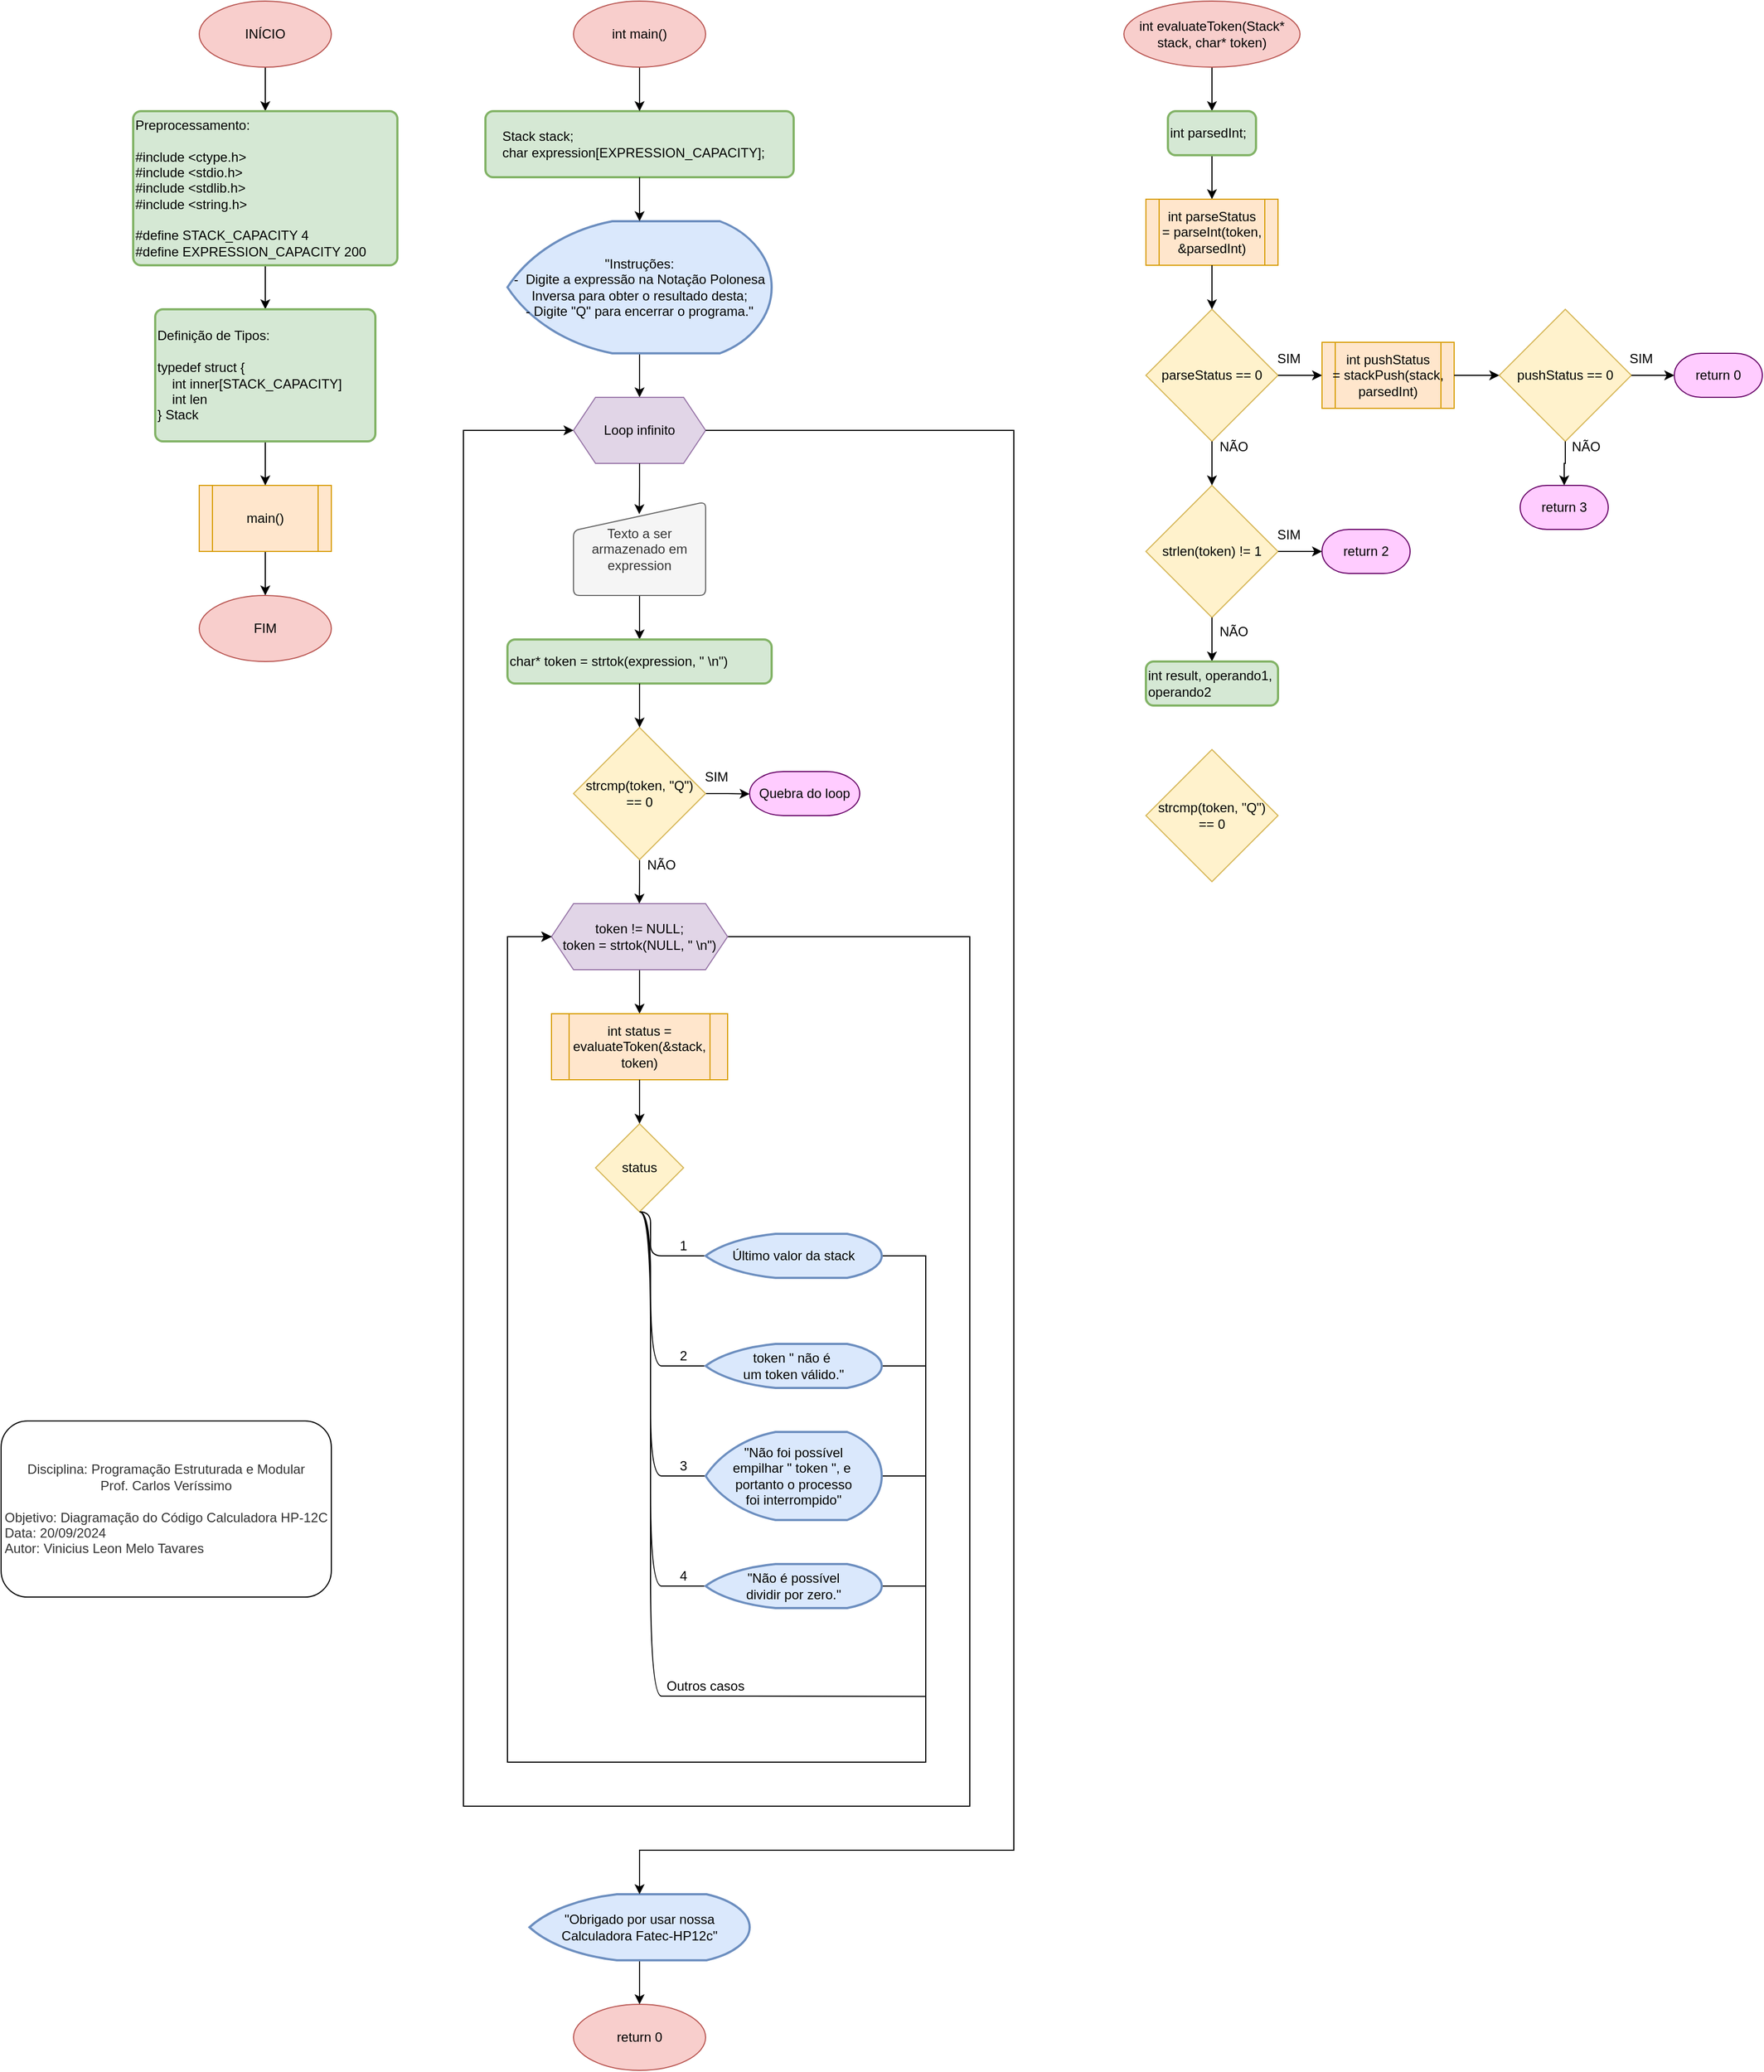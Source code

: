 <mxfile version="24.7.13">
  <diagram name="Página-1" id="OnrjIm4vJwKwYv4AWJN2">
    <mxGraphModel dx="1652" dy="535" grid="1" gridSize="10" guides="1" tooltips="1" connect="1" arrows="1" fold="1" page="1" pageScale="1" pageWidth="827" pageHeight="1169" math="0" shadow="0">
      <root>
        <mxCell id="0" />
        <mxCell id="1" parent="0" />
        <mxCell id="N5kg-5Q6fotNva29TXmU-21" style="edgeStyle=orthogonalEdgeStyle;rounded=0;orthogonalLoop=1;jettySize=auto;html=1;exitX=0.5;exitY=1;exitDx=0;exitDy=0;entryX=0.5;entryY=0;entryDx=0;entryDy=0;" parent="1" source="N5kg-5Q6fotNva29TXmU-2" target="N5kg-5Q6fotNva29TXmU-6" edge="1">
          <mxGeometry relative="1" as="geometry" />
        </mxCell>
        <mxCell id="N5kg-5Q6fotNva29TXmU-2" value="INÍCIO" style="ellipse;whiteSpace=wrap;html=1;fillColor=#f8cecc;strokeColor=#b85450;" parent="1" vertex="1">
          <mxGeometry y="40" width="120" height="60" as="geometry" />
        </mxCell>
        <mxCell id="N5kg-5Q6fotNva29TXmU-3" value="&lt;div&gt;&amp;nbsp; &amp;nbsp; Stack stack;&lt;/div&gt;&lt;div&gt;&amp;nbsp; &amp;nbsp; char expression[EXPRESSION_CAPACITY];&lt;/div&gt;" style="rounded=1;whiteSpace=wrap;html=1;absoluteArcSize=1;arcSize=14;strokeWidth=2;align=left;fillColor=#d5e8d4;strokeColor=#82b366;" parent="1" vertex="1">
          <mxGeometry x="260" y="140" width="280" height="60" as="geometry" />
        </mxCell>
        <mxCell id="9kBR9iTMv46fXtZOBxt3-2" style="edgeStyle=orthogonalEdgeStyle;rounded=0;orthogonalLoop=1;jettySize=auto;html=1;exitX=0.5;exitY=1;exitDx=0;exitDy=0;entryX=0.5;entryY=0;entryDx=0;entryDy=0;" edge="1" parent="1" source="N5kg-5Q6fotNva29TXmU-6" target="9kBR9iTMv46fXtZOBxt3-1">
          <mxGeometry relative="1" as="geometry" />
        </mxCell>
        <mxCell id="N5kg-5Q6fotNva29TXmU-6" value="Preprocessamento:&lt;div&gt;&lt;br&gt;&lt;div&gt;&lt;div&gt;#include &amp;lt;ctype.h&amp;gt;&lt;/div&gt;&lt;div&gt;#include &amp;lt;stdio.h&amp;gt;&lt;/div&gt;&lt;div&gt;#include &amp;lt;stdlib.h&amp;gt;&lt;/div&gt;&lt;div&gt;#include &amp;lt;string.h&amp;gt;&lt;/div&gt;&lt;div&gt;&lt;br&gt;&lt;/div&gt;&lt;div&gt;#define STACK_CAPACITY 4&lt;/div&gt;&lt;div&gt;#define EXPRESSION_CAPACITY 200&lt;/div&gt;&lt;/div&gt;&lt;/div&gt;" style="rounded=1;whiteSpace=wrap;html=1;absoluteArcSize=1;arcSize=14;strokeWidth=2;align=left;fillColor=#d5e8d4;strokeColor=#82b366;" parent="1" vertex="1">
          <mxGeometry x="-60" y="140" width="240" height="140" as="geometry" />
        </mxCell>
        <mxCell id="N5kg-5Q6fotNva29TXmU-25" style="edgeStyle=orthogonalEdgeStyle;rounded=0;orthogonalLoop=1;jettySize=auto;html=1;exitX=0.5;exitY=1;exitDx=0;exitDy=0;entryX=0.5;entryY=0;entryDx=0;entryDy=0;" parent="1" source="N5kg-5Q6fotNva29TXmU-17" target="N5kg-5Q6fotNva29TXmU-18" edge="1">
          <mxGeometry relative="1" as="geometry" />
        </mxCell>
        <mxCell id="N5kg-5Q6fotNva29TXmU-17" value="main()" style="shape=process;whiteSpace=wrap;html=1;backgroundOutline=1;fillColor=#ffe6cc;strokeColor=#d79b00;" parent="1" vertex="1">
          <mxGeometry y="480" width="120" height="60" as="geometry" />
        </mxCell>
        <mxCell id="N5kg-5Q6fotNva29TXmU-18" value="FIM" style="ellipse;whiteSpace=wrap;html=1;fillColor=#f8cecc;strokeColor=#b85450;" parent="1" vertex="1">
          <mxGeometry y="580" width="120" height="60" as="geometry" />
        </mxCell>
        <mxCell id="N5kg-5Q6fotNva29TXmU-27" style="edgeStyle=orthogonalEdgeStyle;rounded=0;orthogonalLoop=1;jettySize=auto;html=1;exitX=0.5;exitY=1;exitDx=0;exitDy=0;entryX=0.5;entryY=0;entryDx=0;entryDy=0;" parent="1" source="N5kg-5Q6fotNva29TXmU-26" target="N5kg-5Q6fotNva29TXmU-3" edge="1">
          <mxGeometry relative="1" as="geometry" />
        </mxCell>
        <mxCell id="N5kg-5Q6fotNva29TXmU-26" value="int main()" style="ellipse;whiteSpace=wrap;html=1;fillColor=#f8cecc;strokeColor=#b85450;" parent="1" vertex="1">
          <mxGeometry x="340" y="40" width="120" height="60" as="geometry" />
        </mxCell>
        <mxCell id="9kBR9iTMv46fXtZOBxt3-4" style="edgeStyle=orthogonalEdgeStyle;rounded=0;orthogonalLoop=1;jettySize=auto;html=1;exitX=0.5;exitY=1;exitDx=0;exitDy=0;exitPerimeter=0;entryX=0.5;entryY=0;entryDx=0;entryDy=0;" edge="1" parent="1" source="N5kg-5Q6fotNva29TXmU-28" target="N5kg-5Q6fotNva29TXmU-34">
          <mxGeometry relative="1" as="geometry" />
        </mxCell>
        <mxCell id="N5kg-5Q6fotNva29TXmU-28" value="&lt;div style=&quot;&quot;&gt;&lt;span style=&quot;background-color: initial;&quot;&gt;&quot;Instruções:&lt;/span&gt;&lt;/div&gt;&lt;div style=&quot;&quot;&gt;-&amp;nbsp;&amp;nbsp;Digite a expressão na Notação Polonesa Inversa para obter o resultado desta;&lt;/div&gt;&lt;div style=&quot;&quot;&gt;- Digite &quot;Q&quot; para encerrar o programa.&quot;&lt;/div&gt;" style="strokeWidth=2;html=1;shape=mxgraph.flowchart.display;whiteSpace=wrap;fillColor=#dae8fc;strokeColor=#6c8ebf;align=center;" parent="1" vertex="1">
          <mxGeometry x="280" y="240" width="240" height="120" as="geometry" />
        </mxCell>
        <mxCell id="N5kg-5Q6fotNva29TXmU-30" style="edgeStyle=orthogonalEdgeStyle;rounded=0;orthogonalLoop=1;jettySize=auto;html=1;exitX=0.5;exitY=1;exitDx=0;exitDy=0;entryX=0.5;entryY=0;entryDx=0;entryDy=0;entryPerimeter=0;" parent="1" source="N5kg-5Q6fotNva29TXmU-3" target="N5kg-5Q6fotNva29TXmU-28" edge="1">
          <mxGeometry relative="1" as="geometry" />
        </mxCell>
        <mxCell id="N5kg-5Q6fotNva29TXmU-34" value="Loop infinito" style="shape=hexagon;perimeter=hexagonPerimeter2;whiteSpace=wrap;html=1;fixedSize=1;fillColor=#e1d5e7;strokeColor=#9673a6;" parent="1" vertex="1">
          <mxGeometry x="340" y="400" width="120" height="60" as="geometry" />
        </mxCell>
        <mxCell id="N5kg-5Q6fotNva29TXmU-46" value="return 0" style="ellipse;whiteSpace=wrap;html=1;fillColor=#f8cecc;strokeColor=#b85450;" parent="1" vertex="1">
          <mxGeometry x="340" y="1860" width="120" height="60" as="geometry" />
        </mxCell>
        <mxCell id="N5kg-5Q6fotNva29TXmU-61" style="edgeStyle=orthogonalEdgeStyle;rounded=0;orthogonalLoop=1;jettySize=auto;html=1;exitX=0;exitY=0.5;exitDx=0;exitDy=0;exitPerimeter=0;entryX=0;entryY=0.5;entryDx=0;entryDy=0;" parent="1" source="N5kg-5Q6fotNva29TXmU-59" edge="1">
          <mxGeometry relative="1" as="geometry">
            <Array as="points">
              <mxPoint x="620" y="510" />
              <mxPoint x="620" y="180" />
            </Array>
            <mxPoint x="700" y="180" as="targetPoint" />
          </mxGeometry>
        </mxCell>
        <mxCell id="N5kg-5Q6fotNva29TXmU-85" value="&lt;span style=&quot;color: rgb(51, 51, 51);&quot;&gt;Disciplina: Programação Estruturada e Modular&lt;/span&gt;&lt;div style=&quot;color: rgb(51, 51, 51);&quot;&gt;Prof. Carlos Veríssimo&lt;br&gt;&lt;/div&gt;&lt;div style=&quot;color: rgb(51, 51, 51);&quot;&gt;&lt;br&gt;&lt;/div&gt;&lt;div style=&quot;color: rgb(51, 51, 51); text-align: left;&quot;&gt;Objetivo: Diagramação do Código Calculadora HP-12C&lt;/div&gt;&lt;div style=&quot;color: rgb(51, 51, 51); text-align: left;&quot;&gt;Data: 20/09/2024&lt;/div&gt;&lt;div style=&quot;color: rgb(51, 51, 51); text-align: left;&quot;&gt;Autor: Vinicius Leon Melo Tavares&lt;/div&gt;" style="rounded=1;whiteSpace=wrap;html=1;" parent="1" vertex="1">
          <mxGeometry x="-180" y="1330" width="300" height="160" as="geometry" />
        </mxCell>
        <mxCell id="9kBR9iTMv46fXtZOBxt3-3" style="edgeStyle=orthogonalEdgeStyle;rounded=0;orthogonalLoop=1;jettySize=auto;html=1;exitX=0.5;exitY=1;exitDx=0;exitDy=0;entryX=0.5;entryY=0;entryDx=0;entryDy=0;" edge="1" parent="1" source="9kBR9iTMv46fXtZOBxt3-1" target="N5kg-5Q6fotNva29TXmU-17">
          <mxGeometry relative="1" as="geometry" />
        </mxCell>
        <mxCell id="9kBR9iTMv46fXtZOBxt3-1" value="Definição de Tipos:&lt;div&gt;&lt;br&gt;&lt;/div&gt;&lt;div&gt;&lt;div&gt;typedef struct {&lt;/div&gt;&lt;div&gt;&amp;nbsp; &amp;nbsp; int inner[STACK_CAPACITY]&lt;/div&gt;&lt;div&gt;&amp;nbsp; &amp;nbsp; int len&lt;/div&gt;&lt;div&gt;} Stack&lt;/div&gt;&lt;/div&gt;" style="rounded=1;whiteSpace=wrap;html=1;absoluteArcSize=1;arcSize=14;strokeWidth=2;align=left;fillColor=#d5e8d4;strokeColor=#82b366;" vertex="1" parent="1">
          <mxGeometry x="-40" y="320" width="200" height="120" as="geometry" />
        </mxCell>
        <mxCell id="9kBR9iTMv46fXtZOBxt3-11" style="edgeStyle=orthogonalEdgeStyle;rounded=0;orthogonalLoop=1;jettySize=auto;html=1;exitX=0.5;exitY=1;exitDx=0;exitDy=0;entryX=0.5;entryY=0;entryDx=0;entryDy=0;" edge="1" parent="1" source="9kBR9iTMv46fXtZOBxt3-7" target="9kBR9iTMv46fXtZOBxt3-10">
          <mxGeometry relative="1" as="geometry" />
        </mxCell>
        <mxCell id="9kBR9iTMv46fXtZOBxt3-7" value="Texto a ser armazenado&lt;span style=&quot;background-color: initial;&quot;&gt;&amp;nbsp;em expression&lt;/span&gt;" style="html=1;strokeWidth=1;shape=manualInput;whiteSpace=wrap;rounded=1;size=26;arcSize=11;fillColor=#f5f5f5;fontColor=#333333;strokeColor=#666666;" vertex="1" parent="1">
          <mxGeometry x="340" y="495" width="120" height="85" as="geometry" />
        </mxCell>
        <mxCell id="9kBR9iTMv46fXtZOBxt3-8" style="edgeStyle=orthogonalEdgeStyle;rounded=0;orthogonalLoop=1;jettySize=auto;html=1;exitX=0.5;exitY=1;exitDx=0;exitDy=0;entryX=0.498;entryY=0.131;entryDx=0;entryDy=0;entryPerimeter=0;" edge="1" parent="1" source="N5kg-5Q6fotNva29TXmU-34" target="9kBR9iTMv46fXtZOBxt3-7">
          <mxGeometry relative="1" as="geometry">
            <mxPoint x="400" y="500" as="targetPoint" />
          </mxGeometry>
        </mxCell>
        <mxCell id="9kBR9iTMv46fXtZOBxt3-10" value="char* token = strtok(expression, &quot; \n&quot;)" style="rounded=1;whiteSpace=wrap;html=1;absoluteArcSize=1;arcSize=14;strokeWidth=2;align=left;fillColor=#d5e8d4;strokeColor=#82b366;" vertex="1" parent="1">
          <mxGeometry x="280" y="620" width="240" height="40" as="geometry" />
        </mxCell>
        <mxCell id="9kBR9iTMv46fXtZOBxt3-13" style="edgeStyle=orthogonalEdgeStyle;rounded=0;orthogonalLoop=1;jettySize=auto;html=1;exitX=0.5;exitY=1;exitDx=0;exitDy=0;" edge="1" parent="1" source="9kBR9iTMv46fXtZOBxt3-10" target="9kBR9iTMv46fXtZOBxt3-10">
          <mxGeometry relative="1" as="geometry" />
        </mxCell>
        <mxCell id="9kBR9iTMv46fXtZOBxt3-17" style="edgeStyle=orthogonalEdgeStyle;rounded=0;orthogonalLoop=1;jettySize=auto;html=1;exitX=0.5;exitY=1;exitDx=0;exitDy=0;exitPerimeter=0;" edge="1" parent="1" source="9kBR9iTMv46fXtZOBxt3-14">
          <mxGeometry relative="1" as="geometry">
            <mxPoint x="399.793" y="860" as="targetPoint" />
          </mxGeometry>
        </mxCell>
        <mxCell id="9kBR9iTMv46fXtZOBxt3-18" style="edgeStyle=orthogonalEdgeStyle;rounded=0;orthogonalLoop=1;jettySize=auto;html=1;exitX=1;exitY=0.5;exitDx=0;exitDy=0;exitPerimeter=0;" edge="1" parent="1" source="9kBR9iTMv46fXtZOBxt3-14">
          <mxGeometry relative="1" as="geometry">
            <mxPoint x="500.0" y="760.345" as="targetPoint" />
          </mxGeometry>
        </mxCell>
        <mxCell id="9kBR9iTMv46fXtZOBxt3-14" value="strcmp(token, &quot;Q&quot;)&lt;div&gt;== 0&lt;/div&gt;" style="strokeWidth=1;html=1;shape=mxgraph.flowchart.decision;whiteSpace=wrap;fillColor=#fff2cc;strokeColor=#d6b656;" vertex="1" parent="1">
          <mxGeometry x="340" y="700" width="120" height="120" as="geometry" />
        </mxCell>
        <mxCell id="9kBR9iTMv46fXtZOBxt3-15" style="edgeStyle=orthogonalEdgeStyle;rounded=0;orthogonalLoop=1;jettySize=auto;html=1;exitX=0.5;exitY=1;exitDx=0;exitDy=0;entryX=0.5;entryY=0;entryDx=0;entryDy=0;entryPerimeter=0;" edge="1" parent="1" source="9kBR9iTMv46fXtZOBxt3-10" target="9kBR9iTMv46fXtZOBxt3-14">
          <mxGeometry relative="1" as="geometry" />
        </mxCell>
        <mxCell id="9kBR9iTMv46fXtZOBxt3-19" value="Quebra do loop" style="strokeWidth=1;html=1;shape=mxgraph.flowchart.terminator;whiteSpace=wrap;fillColor=#FFCCFF;strokeColor=#660066;" vertex="1" parent="1">
          <mxGeometry x="500" y="740" width="100" height="40" as="geometry" />
        </mxCell>
        <mxCell id="9kBR9iTMv46fXtZOBxt3-20" value="SIM" style="text;html=1;align=center;verticalAlign=middle;whiteSpace=wrap;rounded=0;" vertex="1" parent="1">
          <mxGeometry x="440" y="730" width="60" height="30" as="geometry" />
        </mxCell>
        <mxCell id="9kBR9iTMv46fXtZOBxt3-21" value="NÃO" style="text;html=1;align=center;verticalAlign=middle;whiteSpace=wrap;rounded=0;" vertex="1" parent="1">
          <mxGeometry x="390" y="810" width="60" height="30" as="geometry" />
        </mxCell>
        <mxCell id="9kBR9iTMv46fXtZOBxt3-28" style="edgeStyle=orthogonalEdgeStyle;rounded=0;orthogonalLoop=1;jettySize=auto;html=1;exitX=0.5;exitY=1;exitDx=0;exitDy=0;entryX=0.5;entryY=0;entryDx=0;entryDy=0;" edge="1" parent="1" source="9kBR9iTMv46fXtZOBxt3-24" target="9kBR9iTMv46fXtZOBxt3-26">
          <mxGeometry relative="1" as="geometry" />
        </mxCell>
        <mxCell id="9kBR9iTMv46fXtZOBxt3-58" style="edgeStyle=orthogonalEdgeStyle;rounded=0;orthogonalLoop=1;jettySize=auto;html=1;exitX=1;exitY=0.5;exitDx=0;exitDy=0;entryX=0;entryY=0.5;entryDx=0;entryDy=0;" edge="1" parent="1" source="9kBR9iTMv46fXtZOBxt3-24" target="N5kg-5Q6fotNva29TXmU-34">
          <mxGeometry relative="1" as="geometry">
            <Array as="points">
              <mxPoint x="700" y="890" />
              <mxPoint x="700" y="1680" />
              <mxPoint x="240" y="1680" />
              <mxPoint x="240" y="430" />
            </Array>
          </mxGeometry>
        </mxCell>
        <mxCell id="9kBR9iTMv46fXtZOBxt3-24" value="token != NULL;&lt;div&gt;token = strtok(NULL, &quot; \n&quot;)&lt;br&gt;&lt;/div&gt;" style="shape=hexagon;perimeter=hexagonPerimeter2;whiteSpace=wrap;html=1;fixedSize=1;fillColor=#e1d5e7;strokeColor=#9673a6;" vertex="1" parent="1">
          <mxGeometry x="320" y="860" width="160" height="60" as="geometry" />
        </mxCell>
        <mxCell id="9kBR9iTMv46fXtZOBxt3-26" value="int status =&lt;div&gt;evaluateToken(&amp;amp;stack, token)&lt;/div&gt;" style="shape=process;whiteSpace=wrap;html=1;backgroundOutline=1;fillColor=#ffe6cc;strokeColor=#d79b00;" vertex="1" parent="1">
          <mxGeometry x="320" y="960" width="160" height="60" as="geometry" />
        </mxCell>
        <mxCell id="9kBR9iTMv46fXtZOBxt3-27" value="status" style="strokeWidth=1;html=1;shape=mxgraph.flowchart.decision;whiteSpace=wrap;fillColor=#fff2cc;strokeColor=#d6b656;" vertex="1" parent="1">
          <mxGeometry x="360" y="1060" width="80" height="80" as="geometry" />
        </mxCell>
        <mxCell id="9kBR9iTMv46fXtZOBxt3-31" value="1" style="whiteSpace=wrap;html=1;shape=partialRectangle;top=0;left=0;bottom=1;right=0;points=[[0,1],[1,1]];fillColor=none;align=center;verticalAlign=bottom;routingCenterY=0.5;snapToPoint=1;recursiveResize=0;autosize=1;treeFolding=1;treeMoving=1;newEdgeStyle={&quot;edgeStyle&quot;:&quot;entityRelationEdgeStyle&quot;,&quot;startArrow&quot;:&quot;none&quot;,&quot;endArrow&quot;:&quot;none&quot;,&quot;segment&quot;:10,&quot;curved&quot;:1,&quot;sourcePerimeterSpacing&quot;:0,&quot;targetPerimeterSpacing&quot;:0};" vertex="1" parent="1">
          <mxGeometry x="420" y="1150" width="40" height="30" as="geometry" />
        </mxCell>
        <mxCell id="9kBR9iTMv46fXtZOBxt3-32" value="" style="edgeStyle=entityRelationEdgeStyle;startArrow=none;endArrow=none;segment=10;curved=1;sourcePerimeterSpacing=0;targetPerimeterSpacing=0;rounded=0;" edge="1" target="9kBR9iTMv46fXtZOBxt3-31" parent="1">
          <mxGeometry relative="1" as="geometry">
            <mxPoint x="400" y="1140" as="sourcePoint" />
          </mxGeometry>
        </mxCell>
        <mxCell id="9kBR9iTMv46fXtZOBxt3-34" value="2" style="whiteSpace=wrap;html=1;shape=partialRectangle;top=0;left=0;bottom=1;right=0;points=[[0,1],[1,1]];fillColor=none;align=center;verticalAlign=bottom;routingCenterY=0.5;snapToPoint=1;recursiveResize=0;autosize=1;treeFolding=1;treeMoving=1;newEdgeStyle={&quot;edgeStyle&quot;:&quot;entityRelationEdgeStyle&quot;,&quot;startArrow&quot;:&quot;none&quot;,&quot;endArrow&quot;:&quot;none&quot;,&quot;segment&quot;:10,&quot;curved&quot;:1,&quot;sourcePerimeterSpacing&quot;:0,&quot;targetPerimeterSpacing&quot;:0};" vertex="1" parent="1">
          <mxGeometry x="420" y="1250" width="40" height="30" as="geometry" />
        </mxCell>
        <mxCell id="9kBR9iTMv46fXtZOBxt3-36" style="edgeStyle=entityRelationEdgeStyle;rounded=0;orthogonalLoop=1;jettySize=auto;html=1;startArrow=none;endArrow=none;segment=10;curved=1;sourcePerimeterSpacing=0;targetPerimeterSpacing=0;exitX=0;exitY=1;exitDx=0;exitDy=0;entryX=0.5;entryY=1;entryDx=0;entryDy=0;entryPerimeter=0;" edge="1" parent="1" source="9kBR9iTMv46fXtZOBxt3-34" target="9kBR9iTMv46fXtZOBxt3-27">
          <mxGeometry relative="1" as="geometry" />
        </mxCell>
        <mxCell id="9kBR9iTMv46fXtZOBxt3-37" value="3" style="whiteSpace=wrap;html=1;shape=partialRectangle;top=0;left=0;bottom=1;right=0;points=[[0,1],[1,1]];fillColor=none;align=center;verticalAlign=bottom;routingCenterY=0.5;snapToPoint=1;recursiveResize=0;autosize=1;treeFolding=1;treeMoving=1;newEdgeStyle={&quot;edgeStyle&quot;:&quot;entityRelationEdgeStyle&quot;,&quot;startArrow&quot;:&quot;none&quot;,&quot;endArrow&quot;:&quot;none&quot;,&quot;segment&quot;:10,&quot;curved&quot;:1,&quot;sourcePerimeterSpacing&quot;:0,&quot;targetPerimeterSpacing&quot;:0};" vertex="1" parent="1">
          <mxGeometry x="420" y="1350" width="40" height="30" as="geometry" />
        </mxCell>
        <mxCell id="9kBR9iTMv46fXtZOBxt3-38" value="" style="edgeStyle=entityRelationEdgeStyle;startArrow=none;endArrow=none;segment=10;curved=1;sourcePerimeterSpacing=0;targetPerimeterSpacing=0;rounded=0;exitX=0.5;exitY=1;exitDx=0;exitDy=0;exitPerimeter=0;" edge="1" target="9kBR9iTMv46fXtZOBxt3-37" parent="1" source="9kBR9iTMv46fXtZOBxt3-27">
          <mxGeometry relative="1" as="geometry">
            <mxPoint x="400" y="1320" as="sourcePoint" />
          </mxGeometry>
        </mxCell>
        <mxCell id="9kBR9iTMv46fXtZOBxt3-39" value="4" style="whiteSpace=wrap;html=1;shape=partialRectangle;top=0;left=0;bottom=1;right=0;points=[[0,1],[1,1]];fillColor=none;align=center;verticalAlign=bottom;routingCenterY=0.5;snapToPoint=1;recursiveResize=0;autosize=1;treeFolding=1;treeMoving=1;newEdgeStyle={&quot;edgeStyle&quot;:&quot;entityRelationEdgeStyle&quot;,&quot;startArrow&quot;:&quot;none&quot;,&quot;endArrow&quot;:&quot;none&quot;,&quot;segment&quot;:10,&quot;curved&quot;:1,&quot;sourcePerimeterSpacing&quot;:0,&quot;targetPerimeterSpacing&quot;:0};" vertex="1" parent="1">
          <mxGeometry x="420" y="1450" width="40" height="30" as="geometry" />
        </mxCell>
        <mxCell id="9kBR9iTMv46fXtZOBxt3-40" value="" style="edgeStyle=entityRelationEdgeStyle;startArrow=none;endArrow=none;segment=10;curved=1;sourcePerimeterSpacing=0;targetPerimeterSpacing=0;rounded=0;exitX=0.5;exitY=1;exitDx=0;exitDy=0;exitPerimeter=0;" edge="1" target="9kBR9iTMv46fXtZOBxt3-39" parent="1" source="9kBR9iTMv46fXtZOBxt3-27">
          <mxGeometry relative="1" as="geometry">
            <mxPoint x="400" y="1380" as="sourcePoint" />
          </mxGeometry>
        </mxCell>
        <mxCell id="9kBR9iTMv46fXtZOBxt3-55" style="edgeStyle=entityRelationEdgeStyle;rounded=0;orthogonalLoop=1;jettySize=auto;html=1;startArrow=none;endArrow=none;segment=10;curved=1;sourcePerimeterSpacing=0;targetPerimeterSpacing=0;exitX=1;exitY=1;exitDx=0;exitDy=0;" edge="1" parent="1" source="9kBR9iTMv46fXtZOBxt3-41">
          <mxGeometry relative="1" as="geometry">
            <mxPoint x="660" y="1580.286" as="targetPoint" />
          </mxGeometry>
        </mxCell>
        <mxCell id="9kBR9iTMv46fXtZOBxt3-41" value="Outros casos" style="whiteSpace=wrap;html=1;shape=partialRectangle;top=0;left=0;bottom=1;right=0;points=[[0,1],[1,1]];fillColor=none;align=center;verticalAlign=bottom;routingCenterY=0.5;snapToPoint=1;recursiveResize=0;autosize=1;treeFolding=1;treeMoving=1;newEdgeStyle={&quot;edgeStyle&quot;:&quot;entityRelationEdgeStyle&quot;,&quot;startArrow&quot;:&quot;none&quot;,&quot;endArrow&quot;:&quot;none&quot;,&quot;segment&quot;:10,&quot;curved&quot;:1,&quot;sourcePerimeterSpacing&quot;:0,&quot;targetPerimeterSpacing&quot;:0};" vertex="1" parent="1">
          <mxGeometry x="420" y="1550" width="80" height="30" as="geometry" />
        </mxCell>
        <mxCell id="9kBR9iTMv46fXtZOBxt3-42" value="" style="edgeStyle=entityRelationEdgeStyle;startArrow=none;endArrow=none;segment=10;curved=1;sourcePerimeterSpacing=0;targetPerimeterSpacing=0;rounded=0;exitX=0.5;exitY=1;exitDx=0;exitDy=0;exitPerimeter=0;" edge="1" target="9kBR9iTMv46fXtZOBxt3-41" parent="1" source="9kBR9iTMv46fXtZOBxt3-27">
          <mxGeometry relative="1" as="geometry">
            <mxPoint x="400" y="1440" as="sourcePoint" />
          </mxGeometry>
        </mxCell>
        <mxCell id="9kBR9iTMv46fXtZOBxt3-50" style="edgeStyle=orthogonalEdgeStyle;rounded=0;orthogonalLoop=1;jettySize=auto;html=1;exitX=1;exitY=0.5;exitDx=0;exitDy=0;exitPerimeter=0;entryX=0;entryY=0.5;entryDx=0;entryDy=0;" edge="1" parent="1" source="9kBR9iTMv46fXtZOBxt3-44" target="9kBR9iTMv46fXtZOBxt3-24">
          <mxGeometry relative="1" as="geometry">
            <Array as="points">
              <mxPoint x="660" y="1180" />
              <mxPoint x="660" y="1640" />
              <mxPoint x="280" y="1640" />
              <mxPoint x="280" y="890" />
            </Array>
          </mxGeometry>
        </mxCell>
        <mxCell id="9kBR9iTMv46fXtZOBxt3-44" value="Último valor da stack" style="strokeWidth=2;html=1;shape=mxgraph.flowchart.display;whiteSpace=wrap;fillColor=#dae8fc;strokeColor=#6c8ebf;" vertex="1" parent="1">
          <mxGeometry x="460" y="1160" width="160" height="40" as="geometry" />
        </mxCell>
        <mxCell id="9kBR9iTMv46fXtZOBxt3-51" style="edgeStyle=orthogonalEdgeStyle;rounded=0;orthogonalLoop=1;jettySize=auto;html=1;exitX=1;exitY=0.5;exitDx=0;exitDy=0;exitPerimeter=0;entryX=0;entryY=0.5;entryDx=0;entryDy=0;" edge="1" parent="1" source="9kBR9iTMv46fXtZOBxt3-45" target="9kBR9iTMv46fXtZOBxt3-24">
          <mxGeometry relative="1" as="geometry">
            <Array as="points">
              <mxPoint x="660" y="1280" />
              <mxPoint x="660" y="1640" />
              <mxPoint x="280" y="1640" />
              <mxPoint x="280" y="890" />
            </Array>
          </mxGeometry>
        </mxCell>
        <mxCell id="9kBR9iTMv46fXtZOBxt3-45" value="token&amp;nbsp;&lt;span style=&quot;background-color: initial;&quot;&gt;&quot; não é&amp;nbsp;&lt;/span&gt;&lt;div&gt;um token válido.&quot;&lt;/div&gt;" style="strokeWidth=2;html=1;shape=mxgraph.flowchart.display;whiteSpace=wrap;fillColor=#dae8fc;strokeColor=#6c8ebf;" vertex="1" parent="1">
          <mxGeometry x="460" y="1260" width="160" height="40" as="geometry" />
        </mxCell>
        <mxCell id="9kBR9iTMv46fXtZOBxt3-52" style="edgeStyle=orthogonalEdgeStyle;rounded=0;orthogonalLoop=1;jettySize=auto;html=1;exitX=1;exitY=0.5;exitDx=0;exitDy=0;exitPerimeter=0;entryX=0;entryY=0.5;entryDx=0;entryDy=0;" edge="1" parent="1" source="9kBR9iTMv46fXtZOBxt3-46" target="9kBR9iTMv46fXtZOBxt3-24">
          <mxGeometry relative="1" as="geometry">
            <Array as="points">
              <mxPoint x="660" y="1380" />
              <mxPoint x="660" y="1640" />
              <mxPoint x="280" y="1640" />
              <mxPoint x="280" y="890" />
            </Array>
          </mxGeometry>
        </mxCell>
        <mxCell id="9kBR9iTMv46fXtZOBxt3-46" value="&quot;Não&amp;nbsp;&lt;span style=&quot;background-color: initial;&quot;&gt;foi&amp;nbsp;&lt;/span&gt;&lt;span style=&quot;background-color: initial;&quot;&gt;possível&lt;/span&gt;&lt;div&gt;empilhar &quot; token &quot;, e&amp;nbsp;&lt;/div&gt;&lt;div&gt;portanto o processo&lt;/div&gt;&lt;div&gt;foi interrompido&quot;&lt;/div&gt;" style="strokeWidth=2;html=1;shape=mxgraph.flowchart.display;whiteSpace=wrap;fillColor=#dae8fc;strokeColor=#6c8ebf;" vertex="1" parent="1">
          <mxGeometry x="460" y="1340" width="160" height="80" as="geometry" />
        </mxCell>
        <mxCell id="9kBR9iTMv46fXtZOBxt3-53" style="edgeStyle=orthogonalEdgeStyle;rounded=0;orthogonalLoop=1;jettySize=auto;html=1;exitX=1;exitY=0.5;exitDx=0;exitDy=0;exitPerimeter=0;entryX=0;entryY=0.5;entryDx=0;entryDy=0;" edge="1" parent="1" source="9kBR9iTMv46fXtZOBxt3-47" target="9kBR9iTMv46fXtZOBxt3-24">
          <mxGeometry relative="1" as="geometry">
            <Array as="points">
              <mxPoint x="660" y="1480" />
              <mxPoint x="660" y="1640" />
              <mxPoint x="280" y="1640" />
              <mxPoint x="280" y="890" />
            </Array>
          </mxGeometry>
        </mxCell>
        <mxCell id="9kBR9iTMv46fXtZOBxt3-47" value="&quot;Não é possível&lt;div&gt;dividir&amp;nbsp;&lt;span style=&quot;background-color: initial;&quot;&gt;por zero.&lt;/span&gt;&lt;span style=&quot;background-color: initial;&quot;&gt;&quot;&lt;/span&gt;&lt;/div&gt;" style="strokeWidth=2;html=1;shape=mxgraph.flowchart.display;whiteSpace=wrap;fillColor=#dae8fc;strokeColor=#6c8ebf;" vertex="1" parent="1">
          <mxGeometry x="460" y="1460" width="160" height="40" as="geometry" />
        </mxCell>
        <mxCell id="9kBR9iTMv46fXtZOBxt3-56" style="edgeStyle=orthogonalEdgeStyle;rounded=0;orthogonalLoop=1;jettySize=auto;html=1;exitX=0.5;exitY=1;exitDx=0;exitDy=0;entryX=0.5;entryY=0;entryDx=0;entryDy=0;entryPerimeter=0;" edge="1" parent="1" source="9kBR9iTMv46fXtZOBxt3-26" target="9kBR9iTMv46fXtZOBxt3-27">
          <mxGeometry relative="1" as="geometry" />
        </mxCell>
        <mxCell id="9kBR9iTMv46fXtZOBxt3-62" style="edgeStyle=orthogonalEdgeStyle;rounded=0;orthogonalLoop=1;jettySize=auto;html=1;exitX=0.5;exitY=1;exitDx=0;exitDy=0;exitPerimeter=0;" edge="1" parent="1" source="9kBR9iTMv46fXtZOBxt3-60">
          <mxGeometry relative="1" as="geometry">
            <mxPoint x="400" y="1860" as="targetPoint" />
          </mxGeometry>
        </mxCell>
        <mxCell id="9kBR9iTMv46fXtZOBxt3-60" value="&quot;Obrigado por usar nossa Calculadora Fatec-HP12c&quot;" style="strokeWidth=2;html=1;shape=mxgraph.flowchart.display;whiteSpace=wrap;fillColor=#dae8fc;strokeColor=#6c8ebf;" vertex="1" parent="1">
          <mxGeometry x="300" y="1760" width="200" height="60" as="geometry" />
        </mxCell>
        <mxCell id="9kBR9iTMv46fXtZOBxt3-61" style="edgeStyle=orthogonalEdgeStyle;rounded=0;orthogonalLoop=1;jettySize=auto;html=1;exitX=1;exitY=0.5;exitDx=0;exitDy=0;entryX=0.5;entryY=0;entryDx=0;entryDy=0;entryPerimeter=0;" edge="1" parent="1" source="N5kg-5Q6fotNva29TXmU-34" target="9kBR9iTMv46fXtZOBxt3-60">
          <mxGeometry relative="1" as="geometry">
            <Array as="points">
              <mxPoint x="740" y="430" />
              <mxPoint x="740" y="1720" />
              <mxPoint x="400" y="1720" />
            </Array>
          </mxGeometry>
        </mxCell>
        <mxCell id="9kBR9iTMv46fXtZOBxt3-65" style="edgeStyle=orthogonalEdgeStyle;rounded=0;orthogonalLoop=1;jettySize=auto;html=1;exitX=0.5;exitY=1;exitDx=0;exitDy=0;entryX=0.5;entryY=0;entryDx=0;entryDy=0;" edge="1" parent="1" source="9kBR9iTMv46fXtZOBxt3-63" target="9kBR9iTMv46fXtZOBxt3-64">
          <mxGeometry relative="1" as="geometry" />
        </mxCell>
        <mxCell id="9kBR9iTMv46fXtZOBxt3-63" value="int evaluateToken(Stack* stack, char* token)" style="ellipse;whiteSpace=wrap;html=1;fillColor=#f8cecc;strokeColor=#b85450;" vertex="1" parent="1">
          <mxGeometry x="840" y="40" width="160" height="60" as="geometry" />
        </mxCell>
        <mxCell id="9kBR9iTMv46fXtZOBxt3-68" style="edgeStyle=orthogonalEdgeStyle;rounded=0;orthogonalLoop=1;jettySize=auto;html=1;exitX=0.5;exitY=1;exitDx=0;exitDy=0;" edge="1" parent="1" source="9kBR9iTMv46fXtZOBxt3-64" target="9kBR9iTMv46fXtZOBxt3-67">
          <mxGeometry relative="1" as="geometry" />
        </mxCell>
        <mxCell id="9kBR9iTMv46fXtZOBxt3-64" value="&lt;div&gt;int parsedInt;&lt;/div&gt;" style="rounded=1;whiteSpace=wrap;html=1;absoluteArcSize=1;arcSize=14;strokeWidth=2;align=left;fillColor=#d5e8d4;strokeColor=#82b366;" vertex="1" parent="1">
          <mxGeometry x="880" y="140" width="80" height="40" as="geometry" />
        </mxCell>
        <mxCell id="9kBR9iTMv46fXtZOBxt3-67" value="int parseStatus =&amp;nbsp;parseInt(token, &amp;amp;parsedInt)" style="shape=process;whiteSpace=wrap;html=1;backgroundOutline=1;fillColor=#ffe6cc;strokeColor=#d79b00;" vertex="1" parent="1">
          <mxGeometry x="860" y="220" width="120" height="60" as="geometry" />
        </mxCell>
        <mxCell id="9kBR9iTMv46fXtZOBxt3-69" value="parseStatus == 0" style="strokeWidth=1;html=1;shape=mxgraph.flowchart.decision;whiteSpace=wrap;fillColor=#fff2cc;strokeColor=#d6b656;" vertex="1" parent="1">
          <mxGeometry x="860" y="320" width="120" height="120" as="geometry" />
        </mxCell>
        <mxCell id="9kBR9iTMv46fXtZOBxt3-70" style="edgeStyle=orthogonalEdgeStyle;rounded=0;orthogonalLoop=1;jettySize=auto;html=1;exitX=0.5;exitY=1;exitDx=0;exitDy=0;entryX=0.5;entryY=0;entryDx=0;entryDy=0;entryPerimeter=0;" edge="1" parent="1" source="9kBR9iTMv46fXtZOBxt3-67" target="9kBR9iTMv46fXtZOBxt3-69">
          <mxGeometry relative="1" as="geometry" />
        </mxCell>
        <mxCell id="9kBR9iTMv46fXtZOBxt3-73" style="edgeStyle=orthogonalEdgeStyle;rounded=0;orthogonalLoop=1;jettySize=auto;html=1;exitX=1;exitY=0.5;exitDx=0;exitDy=0;exitPerimeter=0;entryX=0;entryY=0.5;entryDx=0;entryDy=0;entryPerimeter=0;" edge="1" parent="1" source="9kBR9iTMv46fXtZOBxt3-69">
          <mxGeometry relative="1" as="geometry">
            <mxPoint x="1020.0" y="380" as="targetPoint" />
          </mxGeometry>
        </mxCell>
        <mxCell id="9kBR9iTMv46fXtZOBxt3-74" value="int pushStatus =&amp;nbsp;stackPush(stack, parsedInt)" style="shape=process;whiteSpace=wrap;html=1;backgroundOutline=1;fillColor=#ffe6cc;strokeColor=#d79b00;" vertex="1" parent="1">
          <mxGeometry x="1020" y="350" width="120" height="60" as="geometry" />
        </mxCell>
        <mxCell id="9kBR9iTMv46fXtZOBxt3-77" value="pushStatus == 0" style="strokeWidth=1;html=1;shape=mxgraph.flowchart.decision;whiteSpace=wrap;fillColor=#fff2cc;strokeColor=#d6b656;" vertex="1" parent="1">
          <mxGeometry x="1181" y="320" width="120" height="120" as="geometry" />
        </mxCell>
        <mxCell id="9kBR9iTMv46fXtZOBxt3-78" style="edgeStyle=orthogonalEdgeStyle;rounded=0;orthogonalLoop=1;jettySize=auto;html=1;exitX=1;exitY=0.5;exitDx=0;exitDy=0;entryX=0;entryY=0.5;entryDx=0;entryDy=0;entryPerimeter=0;" edge="1" parent="1" source="9kBR9iTMv46fXtZOBxt3-74" target="9kBR9iTMv46fXtZOBxt3-77">
          <mxGeometry relative="1" as="geometry" />
        </mxCell>
        <mxCell id="9kBR9iTMv46fXtZOBxt3-79" value="return 0" style="strokeWidth=1;html=1;shape=mxgraph.flowchart.terminator;whiteSpace=wrap;fillColor=#FFCCFF;strokeColor=#660066;" vertex="1" parent="1">
          <mxGeometry x="1340" y="360" width="80" height="40" as="geometry" />
        </mxCell>
        <mxCell id="9kBR9iTMv46fXtZOBxt3-80" style="edgeStyle=orthogonalEdgeStyle;rounded=0;orthogonalLoop=1;jettySize=auto;html=1;exitX=1;exitY=0.5;exitDx=0;exitDy=0;exitPerimeter=0;entryX=0;entryY=0.5;entryDx=0;entryDy=0;entryPerimeter=0;" edge="1" parent="1" source="9kBR9iTMv46fXtZOBxt3-77" target="9kBR9iTMv46fXtZOBxt3-79">
          <mxGeometry relative="1" as="geometry" />
        </mxCell>
        <mxCell id="9kBR9iTMv46fXtZOBxt3-81" value="return 3" style="strokeWidth=1;html=1;shape=mxgraph.flowchart.terminator;whiteSpace=wrap;fillColor=#FFCCFF;strokeColor=#660066;" vertex="1" parent="1">
          <mxGeometry x="1200" y="480" width="80" height="40" as="geometry" />
        </mxCell>
        <mxCell id="9kBR9iTMv46fXtZOBxt3-82" style="edgeStyle=orthogonalEdgeStyle;rounded=0;orthogonalLoop=1;jettySize=auto;html=1;exitX=0.5;exitY=1;exitDx=0;exitDy=0;exitPerimeter=0;entryX=0.5;entryY=0;entryDx=0;entryDy=0;entryPerimeter=0;" edge="1" parent="1" source="9kBR9iTMv46fXtZOBxt3-77" target="9kBR9iTMv46fXtZOBxt3-81">
          <mxGeometry relative="1" as="geometry" />
        </mxCell>
        <mxCell id="9kBR9iTMv46fXtZOBxt3-83" value="strlen(token) != 1" style="strokeWidth=1;html=1;shape=mxgraph.flowchart.decision;whiteSpace=wrap;fillColor=#fff2cc;strokeColor=#d6b656;" vertex="1" parent="1">
          <mxGeometry x="860" y="480" width="120" height="120" as="geometry" />
        </mxCell>
        <mxCell id="9kBR9iTMv46fXtZOBxt3-84" style="edgeStyle=orthogonalEdgeStyle;rounded=0;orthogonalLoop=1;jettySize=auto;html=1;exitX=0.5;exitY=1;exitDx=0;exitDy=0;exitPerimeter=0;entryX=0.5;entryY=0;entryDx=0;entryDy=0;entryPerimeter=0;" edge="1" parent="1" source="9kBR9iTMv46fXtZOBxt3-69" target="9kBR9iTMv46fXtZOBxt3-83">
          <mxGeometry relative="1" as="geometry" />
        </mxCell>
        <mxCell id="9kBR9iTMv46fXtZOBxt3-85" value="return 2" style="strokeWidth=1;html=1;shape=mxgraph.flowchart.terminator;whiteSpace=wrap;fillColor=#FFCCFF;strokeColor=#660066;" vertex="1" parent="1">
          <mxGeometry x="1020" y="520" width="80" height="40" as="geometry" />
        </mxCell>
        <mxCell id="9kBR9iTMv46fXtZOBxt3-87" style="edgeStyle=orthogonalEdgeStyle;rounded=0;orthogonalLoop=1;jettySize=auto;html=1;exitX=1;exitY=0.5;exitDx=0;exitDy=0;exitPerimeter=0;entryX=0;entryY=0.5;entryDx=0;entryDy=0;entryPerimeter=0;" edge="1" parent="1" source="9kBR9iTMv46fXtZOBxt3-83" target="9kBR9iTMv46fXtZOBxt3-85">
          <mxGeometry relative="1" as="geometry" />
        </mxCell>
        <mxCell id="9kBR9iTMv46fXtZOBxt3-88" value="SIM" style="text;html=1;align=center;verticalAlign=middle;whiteSpace=wrap;rounded=0;" vertex="1" parent="1">
          <mxGeometry x="960" y="350" width="60" height="30" as="geometry" />
        </mxCell>
        <mxCell id="9kBR9iTMv46fXtZOBxt3-89" value="SIM" style="text;html=1;align=center;verticalAlign=middle;whiteSpace=wrap;rounded=0;" vertex="1" parent="1">
          <mxGeometry x="1280" y="350" width="60" height="30" as="geometry" />
        </mxCell>
        <mxCell id="9kBR9iTMv46fXtZOBxt3-90" value="NÃO" style="text;html=1;align=center;verticalAlign=middle;whiteSpace=wrap;rounded=0;" vertex="1" parent="1">
          <mxGeometry x="1230" y="430" width="60" height="30" as="geometry" />
        </mxCell>
        <mxCell id="9kBR9iTMv46fXtZOBxt3-91" value="NÃO" style="text;html=1;align=center;verticalAlign=middle;whiteSpace=wrap;rounded=0;" vertex="1" parent="1">
          <mxGeometry x="910" y="430" width="60" height="30" as="geometry" />
        </mxCell>
        <mxCell id="9kBR9iTMv46fXtZOBxt3-92" value="SIM" style="text;html=1;align=center;verticalAlign=middle;whiteSpace=wrap;rounded=0;" vertex="1" parent="1">
          <mxGeometry x="960" y="510" width="60" height="30" as="geometry" />
        </mxCell>
        <mxCell id="9kBR9iTMv46fXtZOBxt3-95" style="edgeStyle=orthogonalEdgeStyle;rounded=0;orthogonalLoop=1;jettySize=auto;html=1;exitX=0;exitY=0;exitDx=0;exitDy=0;entryX=0.5;entryY=0;entryDx=0;entryDy=0;" edge="1" parent="1" source="9kBR9iTMv46fXtZOBxt3-93" target="9kBR9iTMv46fXtZOBxt3-94">
          <mxGeometry relative="1" as="geometry">
            <Array as="points">
              <mxPoint x="920" y="600" />
              <mxPoint x="920" y="600" />
            </Array>
          </mxGeometry>
        </mxCell>
        <mxCell id="9kBR9iTMv46fXtZOBxt3-93" value="NÃO" style="text;html=1;align=center;verticalAlign=middle;whiteSpace=wrap;rounded=0;" vertex="1" parent="1">
          <mxGeometry x="920" y="600" width="40" height="25" as="geometry" />
        </mxCell>
        <mxCell id="9kBR9iTMv46fXtZOBxt3-94" value="&lt;div&gt;int result, operando1, operando2&lt;/div&gt;" style="rounded=1;whiteSpace=wrap;html=1;absoluteArcSize=1;arcSize=14;strokeWidth=2;align=left;fillColor=#d5e8d4;strokeColor=#82b366;" vertex="1" parent="1">
          <mxGeometry x="860" y="640" width="120" height="40" as="geometry" />
        </mxCell>
        <mxCell id="9kBR9iTMv46fXtZOBxt3-96" value="strcmp(token, &quot;Q&quot;)&lt;div&gt;== 0&lt;/div&gt;" style="strokeWidth=1;html=1;shape=mxgraph.flowchart.decision;whiteSpace=wrap;fillColor=#fff2cc;strokeColor=#d6b656;" vertex="1" parent="1">
          <mxGeometry x="860" y="720" width="120" height="120" as="geometry" />
        </mxCell>
      </root>
    </mxGraphModel>
  </diagram>
</mxfile>
